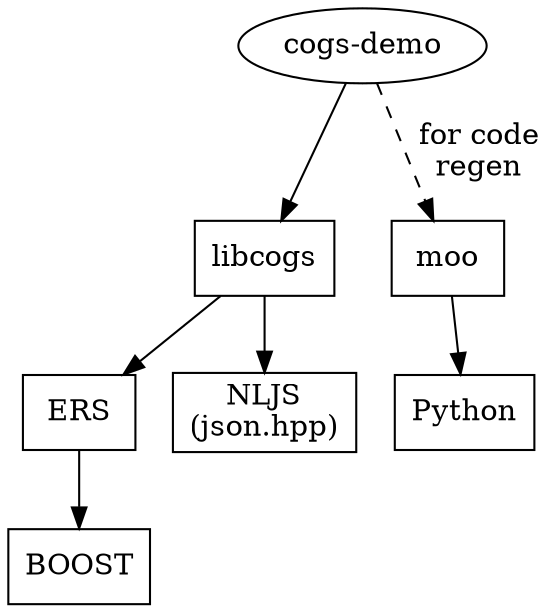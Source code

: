digraph deps {
        "cogs-demo"[label="cogs-demo"]
        node[shape=box]
        ERS
        NLJS[label="NLJS\n(json.hpp)"]
        {rank=same; cogs; moo}
        cogs[label="libcogs"]
        ERS->BOOST
        cogs->ERS
        cogs->NLJS
        "cogs-demo"->cogs
        "cogs-demo"->moo[style=dashed,label="for code\nregen"]
        moo->Python
}


